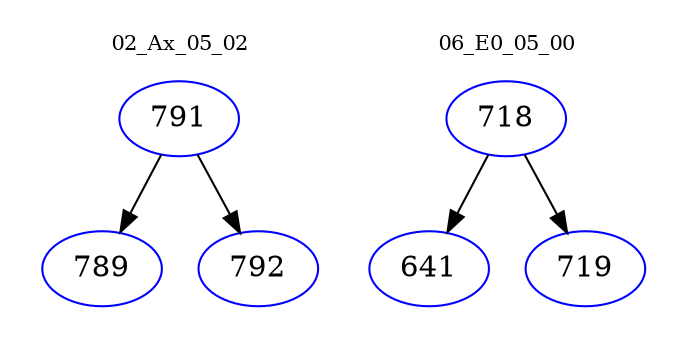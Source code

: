 digraph{
subgraph cluster_0 {
color = white
label = "02_Ax_05_02";
fontsize=10;
T0_791 [label="791", color="blue"]
T0_791 -> T0_789 [color="black"]
T0_789 [label="789", color="blue"]
T0_791 -> T0_792 [color="black"]
T0_792 [label="792", color="blue"]
}
subgraph cluster_1 {
color = white
label = "06_E0_05_00";
fontsize=10;
T1_718 [label="718", color="blue"]
T1_718 -> T1_641 [color="black"]
T1_641 [label="641", color="blue"]
T1_718 -> T1_719 [color="black"]
T1_719 [label="719", color="blue"]
}
}
